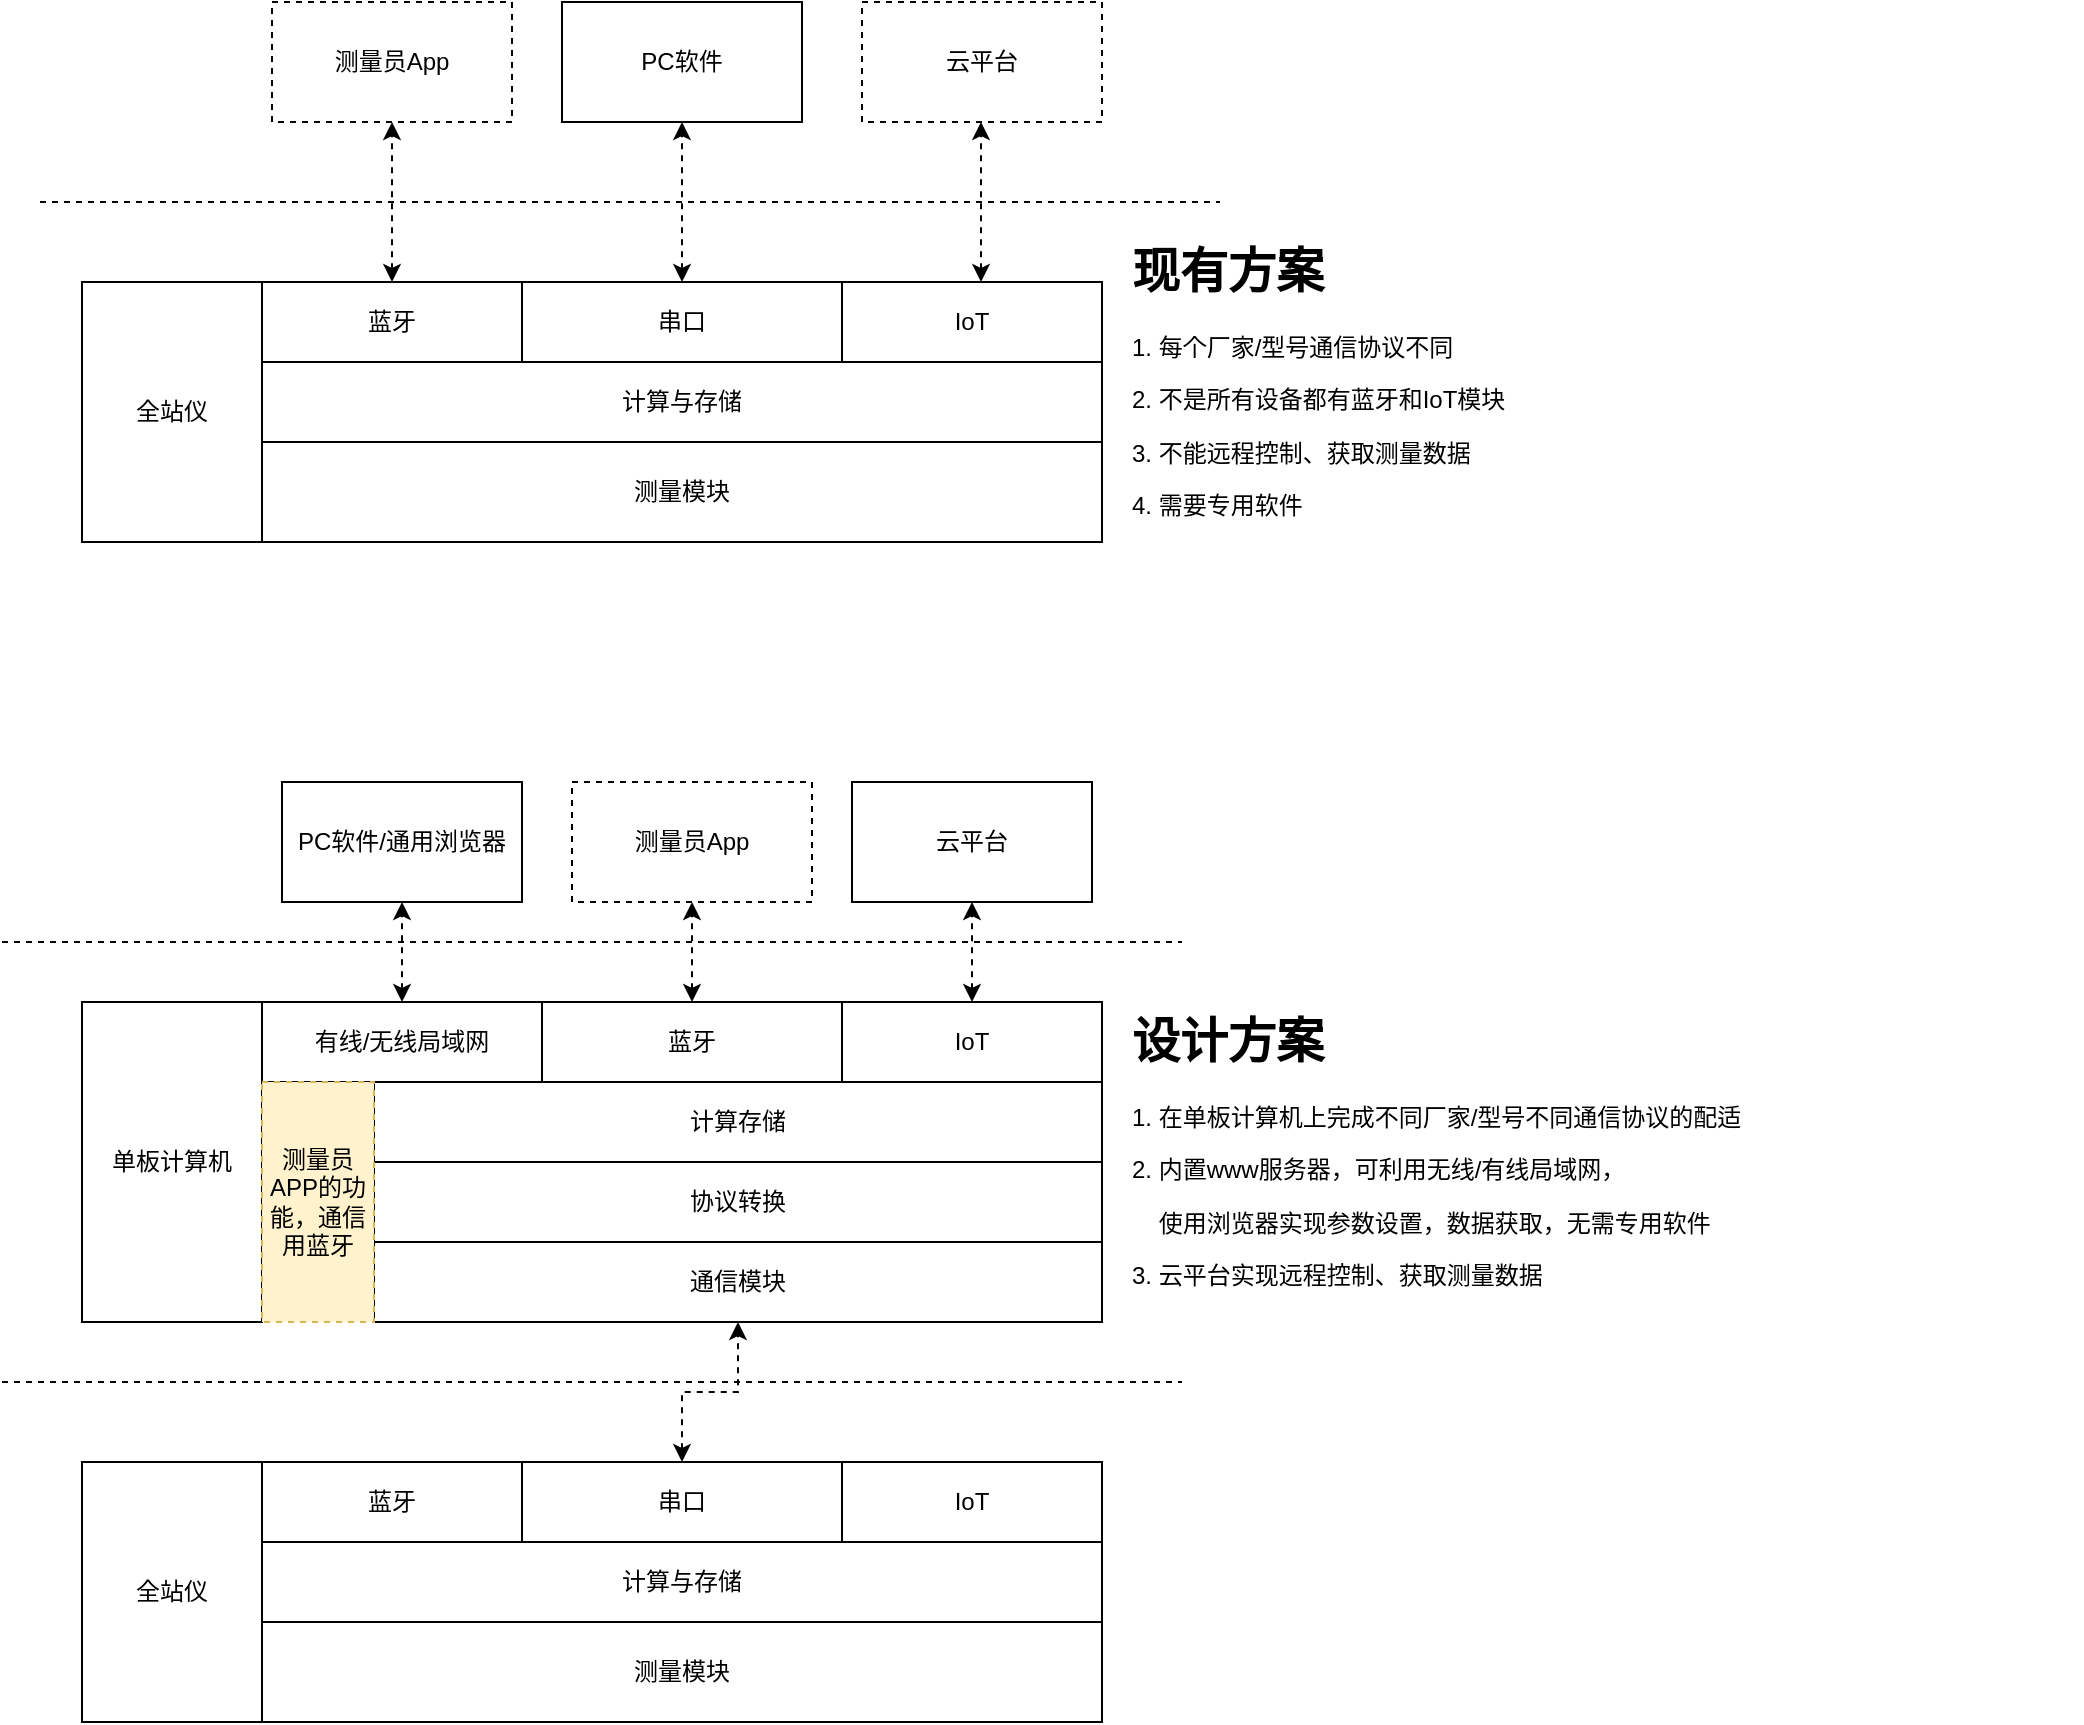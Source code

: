 <mxfile version="14.5.10" type="github">
  <diagram id="sQkdli30m8NRGwkvhZA2" name="Page-1">
    <mxGraphModel dx="942" dy="583" grid="0" gridSize="10" guides="1" tooltips="1" connect="1" arrows="1" fold="1" page="0" pageScale="1" pageWidth="827" pageHeight="1169" math="0" shadow="0">
      <root>
        <mxCell id="0" />
        <mxCell id="1" parent="0" />
        <mxCell id="6m5tojyaJkBsCokPBMDN-2" value="测量模块" style="rounded=0;whiteSpace=wrap;html=1;" vertex="1" parent="1">
          <mxGeometry x="230" y="380" width="420" height="50" as="geometry" />
        </mxCell>
        <mxCell id="6m5tojyaJkBsCokPBMDN-3" value="计算与存储" style="rounded=0;whiteSpace=wrap;html=1;" vertex="1" parent="1">
          <mxGeometry x="230" y="340" width="420" height="40" as="geometry" />
        </mxCell>
        <mxCell id="6m5tojyaJkBsCokPBMDN-4" value="&lt;div&gt;串口&lt;/div&gt;" style="rounded=0;whiteSpace=wrap;html=1;" vertex="1" parent="1">
          <mxGeometry x="360" y="300" width="160" height="40" as="geometry" />
        </mxCell>
        <mxCell id="6m5tojyaJkBsCokPBMDN-5" value="蓝牙" style="rounded=0;whiteSpace=wrap;html=1;" vertex="1" parent="1">
          <mxGeometry x="230" y="300" width="130" height="40" as="geometry" />
        </mxCell>
        <mxCell id="6m5tojyaJkBsCokPBMDN-6" value="全站仪" style="rounded=0;whiteSpace=wrap;html=1;" vertex="1" parent="1">
          <mxGeometry x="140" y="300" width="90" height="130" as="geometry" />
        </mxCell>
        <mxCell id="6m5tojyaJkBsCokPBMDN-7" value="&lt;div&gt;测量员App&lt;/div&gt;" style="rounded=0;whiteSpace=wrap;html=1;dashed=1;" vertex="1" parent="1">
          <mxGeometry x="235" y="160" width="120" height="60" as="geometry" />
        </mxCell>
        <mxCell id="6m5tojyaJkBsCokPBMDN-8" value="PC软件" style="rounded=0;whiteSpace=wrap;html=1;" vertex="1" parent="1">
          <mxGeometry x="380" y="160" width="120" height="60" as="geometry" />
        </mxCell>
        <mxCell id="6m5tojyaJkBsCokPBMDN-9" value="" style="endArrow=classic;startArrow=classic;html=1;entryX=0.5;entryY=1;entryDx=0;entryDy=0;exitX=0.5;exitY=0;exitDx=0;exitDy=0;dashed=1;" edge="1" parent="1" source="6m5tojyaJkBsCokPBMDN-4" target="6m5tojyaJkBsCokPBMDN-8">
          <mxGeometry width="50" height="50" relative="1" as="geometry">
            <mxPoint x="290" y="280" as="sourcePoint" />
            <mxPoint x="340" y="230" as="targetPoint" />
          </mxGeometry>
        </mxCell>
        <mxCell id="6m5tojyaJkBsCokPBMDN-10" value="" style="endArrow=classic;startArrow=classic;html=1;entryX=0.5;entryY=1;entryDx=0;entryDy=0;exitX=0.5;exitY=0;exitDx=0;exitDy=0;dashed=1;" edge="1" parent="1" source="6m5tojyaJkBsCokPBMDN-5" target="6m5tojyaJkBsCokPBMDN-7">
          <mxGeometry width="50" height="50" relative="1" as="geometry">
            <mxPoint x="580" y="290" as="sourcePoint" />
            <mxPoint x="630" y="240" as="targetPoint" />
          </mxGeometry>
        </mxCell>
        <mxCell id="6m5tojyaJkBsCokPBMDN-11" value="" style="endArrow=none;html=1;dashed=1;" edge="1" parent="1">
          <mxGeometry width="50" height="50" relative="1" as="geometry">
            <mxPoint x="119" y="260" as="sourcePoint" />
            <mxPoint x="709" y="260" as="targetPoint" />
          </mxGeometry>
        </mxCell>
        <mxCell id="6m5tojyaJkBsCokPBMDN-12" value="IoT" style="rounded=0;whiteSpace=wrap;html=1;" vertex="1" parent="1">
          <mxGeometry x="520" y="300" width="130" height="40" as="geometry" />
        </mxCell>
        <mxCell id="6m5tojyaJkBsCokPBMDN-13" value="云平台" style="rounded=0;whiteSpace=wrap;html=1;dashed=1;" vertex="1" parent="1">
          <mxGeometry x="530" y="160" width="120" height="60" as="geometry" />
        </mxCell>
        <mxCell id="6m5tojyaJkBsCokPBMDN-14" value="" style="endArrow=classic;startArrow=classic;html=1;entryX=0.5;entryY=1;entryDx=0;entryDy=0;exitX=0.5;exitY=0;exitDx=0;exitDy=0;dashed=1;" edge="1" parent="1">
          <mxGeometry width="50" height="50" relative="1" as="geometry">
            <mxPoint x="589.5" y="300" as="sourcePoint" />
            <mxPoint x="589.5" y="220" as="targetPoint" />
          </mxGeometry>
        </mxCell>
        <mxCell id="6m5tojyaJkBsCokPBMDN-15" value="测量模块" style="rounded=0;whiteSpace=wrap;html=1;" vertex="1" parent="1">
          <mxGeometry x="230" y="970" width="420" height="50" as="geometry" />
        </mxCell>
        <mxCell id="6m5tojyaJkBsCokPBMDN-16" value="计算与存储" style="rounded=0;whiteSpace=wrap;html=1;" vertex="1" parent="1">
          <mxGeometry x="230" y="930" width="420" height="40" as="geometry" />
        </mxCell>
        <mxCell id="6m5tojyaJkBsCokPBMDN-28" style="edgeStyle=orthogonalEdgeStyle;rounded=0;orthogonalLoop=1;jettySize=auto;html=1;entryX=0.5;entryY=1;entryDx=0;entryDy=0;dashed=1;startArrow=classic;startFill=1;" edge="1" parent="1" source="6m5tojyaJkBsCokPBMDN-17" target="6m5tojyaJkBsCokPBMDN-21">
          <mxGeometry relative="1" as="geometry" />
        </mxCell>
        <mxCell id="6m5tojyaJkBsCokPBMDN-17" value="&lt;div&gt;串口&lt;/div&gt;" style="rounded=0;whiteSpace=wrap;html=1;" vertex="1" parent="1">
          <mxGeometry x="360" y="890" width="160" height="40" as="geometry" />
        </mxCell>
        <mxCell id="6m5tojyaJkBsCokPBMDN-18" value="蓝牙" style="rounded=0;whiteSpace=wrap;html=1;" vertex="1" parent="1">
          <mxGeometry x="230" y="890" width="130" height="40" as="geometry" />
        </mxCell>
        <mxCell id="6m5tojyaJkBsCokPBMDN-19" value="全站仪" style="rounded=0;whiteSpace=wrap;html=1;" vertex="1" parent="1">
          <mxGeometry x="140" y="890" width="90" height="130" as="geometry" />
        </mxCell>
        <mxCell id="6m5tojyaJkBsCokPBMDN-20" value="IoT" style="rounded=0;whiteSpace=wrap;html=1;" vertex="1" parent="1">
          <mxGeometry x="520" y="890" width="130" height="40" as="geometry" />
        </mxCell>
        <mxCell id="6m5tojyaJkBsCokPBMDN-21" value="通信模块" style="rounded=0;whiteSpace=wrap;html=1;" vertex="1" parent="1">
          <mxGeometry x="286" y="780" width="364" height="40" as="geometry" />
        </mxCell>
        <mxCell id="6m5tojyaJkBsCokPBMDN-23" value="计算存储" style="rounded=0;whiteSpace=wrap;html=1;" vertex="1" parent="1">
          <mxGeometry x="286" y="700" width="364" height="40" as="geometry" />
        </mxCell>
        <mxCell id="6m5tojyaJkBsCokPBMDN-33" value="" style="edgeStyle=orthogonalEdgeStyle;rounded=0;orthogonalLoop=1;jettySize=auto;html=1;dashed=1;startArrow=classic;startFill=1;" edge="1" parent="1" source="6m5tojyaJkBsCokPBMDN-24" target="6m5tojyaJkBsCokPBMDN-29">
          <mxGeometry relative="1" as="geometry" />
        </mxCell>
        <mxCell id="6m5tojyaJkBsCokPBMDN-24" value="蓝牙" style="rounded=0;whiteSpace=wrap;html=1;" vertex="1" parent="1">
          <mxGeometry x="370" y="660" width="150" height="40" as="geometry" />
        </mxCell>
        <mxCell id="6m5tojyaJkBsCokPBMDN-34" value="" style="edgeStyle=orthogonalEdgeStyle;rounded=0;orthogonalLoop=1;jettySize=auto;html=1;dashed=1;startArrow=classic;startFill=1;" edge="1" parent="1" source="6m5tojyaJkBsCokPBMDN-25" target="6m5tojyaJkBsCokPBMDN-31">
          <mxGeometry relative="1" as="geometry" />
        </mxCell>
        <mxCell id="6m5tojyaJkBsCokPBMDN-25" value="IoT" style="rounded=0;whiteSpace=wrap;html=1;" vertex="1" parent="1">
          <mxGeometry x="520" y="660" width="130" height="40" as="geometry" />
        </mxCell>
        <mxCell id="6m5tojyaJkBsCokPBMDN-32" value="" style="edgeStyle=orthogonalEdgeStyle;rounded=0;orthogonalLoop=1;jettySize=auto;html=1;dashed=1;startArrow=classic;startFill=1;" edge="1" parent="1" source="6m5tojyaJkBsCokPBMDN-26" target="6m5tojyaJkBsCokPBMDN-30">
          <mxGeometry relative="1" as="geometry" />
        </mxCell>
        <mxCell id="6m5tojyaJkBsCokPBMDN-26" value="有线/无线局域网" style="rounded=0;whiteSpace=wrap;html=1;" vertex="1" parent="1">
          <mxGeometry x="230" y="660" width="140" height="40" as="geometry" />
        </mxCell>
        <mxCell id="6m5tojyaJkBsCokPBMDN-27" value="单板计算机" style="rounded=0;whiteSpace=wrap;html=1;" vertex="1" parent="1">
          <mxGeometry x="140" y="660" width="90" height="160" as="geometry" />
        </mxCell>
        <mxCell id="6m5tojyaJkBsCokPBMDN-29" value="&lt;div&gt;测量员App&lt;/div&gt;" style="rounded=0;whiteSpace=wrap;html=1;dashed=1;" vertex="1" parent="1">
          <mxGeometry x="385" y="550" width="120" height="60" as="geometry" />
        </mxCell>
        <mxCell id="6m5tojyaJkBsCokPBMDN-30" value="PC软件/通用浏览器" style="rounded=0;whiteSpace=wrap;html=1;" vertex="1" parent="1">
          <mxGeometry x="240" y="550" width="120" height="60" as="geometry" />
        </mxCell>
        <mxCell id="6m5tojyaJkBsCokPBMDN-31" value="云平台" style="rounded=0;whiteSpace=wrap;html=1;" vertex="1" parent="1">
          <mxGeometry x="525" y="550" width="120" height="60" as="geometry" />
        </mxCell>
        <mxCell id="6m5tojyaJkBsCokPBMDN-35" value="&lt;h1&gt;现有方案&lt;br&gt;&lt;/h1&gt;&lt;p&gt;1. 每个厂家/型号通信协议不同&lt;/p&gt;&lt;p&gt;2. 不是所有设备都有蓝牙和IoT模块&lt;/p&gt;&lt;p&gt;3. 不能远程控制、获取测量数据&lt;/p&gt;&lt;p&gt;4. 需要专用软件&lt;br&gt;&lt;/p&gt;" style="text;html=1;strokeColor=none;fillColor=none;spacing=5;spacingTop=-20;whiteSpace=wrap;overflow=hidden;rounded=0;" vertex="1" parent="1">
          <mxGeometry x="660" y="275" width="240" height="155" as="geometry" />
        </mxCell>
        <mxCell id="6m5tojyaJkBsCokPBMDN-36" value="&lt;h1&gt;设计方案&lt;br&gt;&lt;/h1&gt;&lt;p&gt;1. 在单板计算机上完成不同厂家/型号不同通信协议的配适&lt;/p&gt;&lt;p&gt;2. 内置www服务器，可利用无线/有线局域网，&lt;/p&gt;&lt;p&gt;&amp;nbsp;&amp;nbsp;&amp;nbsp; 使用浏览器实现参数设置，数据获取，无需专用软件&lt;br&gt;&lt;/p&gt;&lt;p&gt;3. 云平台实现远程控制、获取测量数据&lt;br&gt;&lt;/p&gt;" style="text;html=1;strokeColor=none;fillColor=none;spacing=5;spacingTop=-20;whiteSpace=wrap;overflow=hidden;rounded=0;" vertex="1" parent="1">
          <mxGeometry x="660" y="660" width="480" height="200" as="geometry" />
        </mxCell>
        <mxCell id="6m5tojyaJkBsCokPBMDN-37" value="协议转换" style="rounded=0;whiteSpace=wrap;html=1;" vertex="1" parent="1">
          <mxGeometry x="286" y="740" width="364" height="40" as="geometry" />
        </mxCell>
        <mxCell id="6m5tojyaJkBsCokPBMDN-38" value="" style="endArrow=none;html=1;dashed=1;" edge="1" parent="1">
          <mxGeometry width="50" height="50" relative="1" as="geometry">
            <mxPoint x="100" y="630" as="sourcePoint" />
            <mxPoint x="690" y="630" as="targetPoint" />
          </mxGeometry>
        </mxCell>
        <mxCell id="6m5tojyaJkBsCokPBMDN-39" value="" style="endArrow=none;html=1;dashed=1;" edge="1" parent="1">
          <mxGeometry width="50" height="50" relative="1" as="geometry">
            <mxPoint x="100" y="850" as="sourcePoint" />
            <mxPoint x="690" y="850" as="targetPoint" />
          </mxGeometry>
        </mxCell>
        <mxCell id="6m5tojyaJkBsCokPBMDN-40" value="测量员APP的功能，通信用蓝牙" style="rounded=0;whiteSpace=wrap;html=1;dashed=1;fillColor=#fff2cc;strokeColor=#d6b656;" vertex="1" parent="1">
          <mxGeometry x="230" y="700" width="56" height="120" as="geometry" />
        </mxCell>
      </root>
    </mxGraphModel>
  </diagram>
</mxfile>
